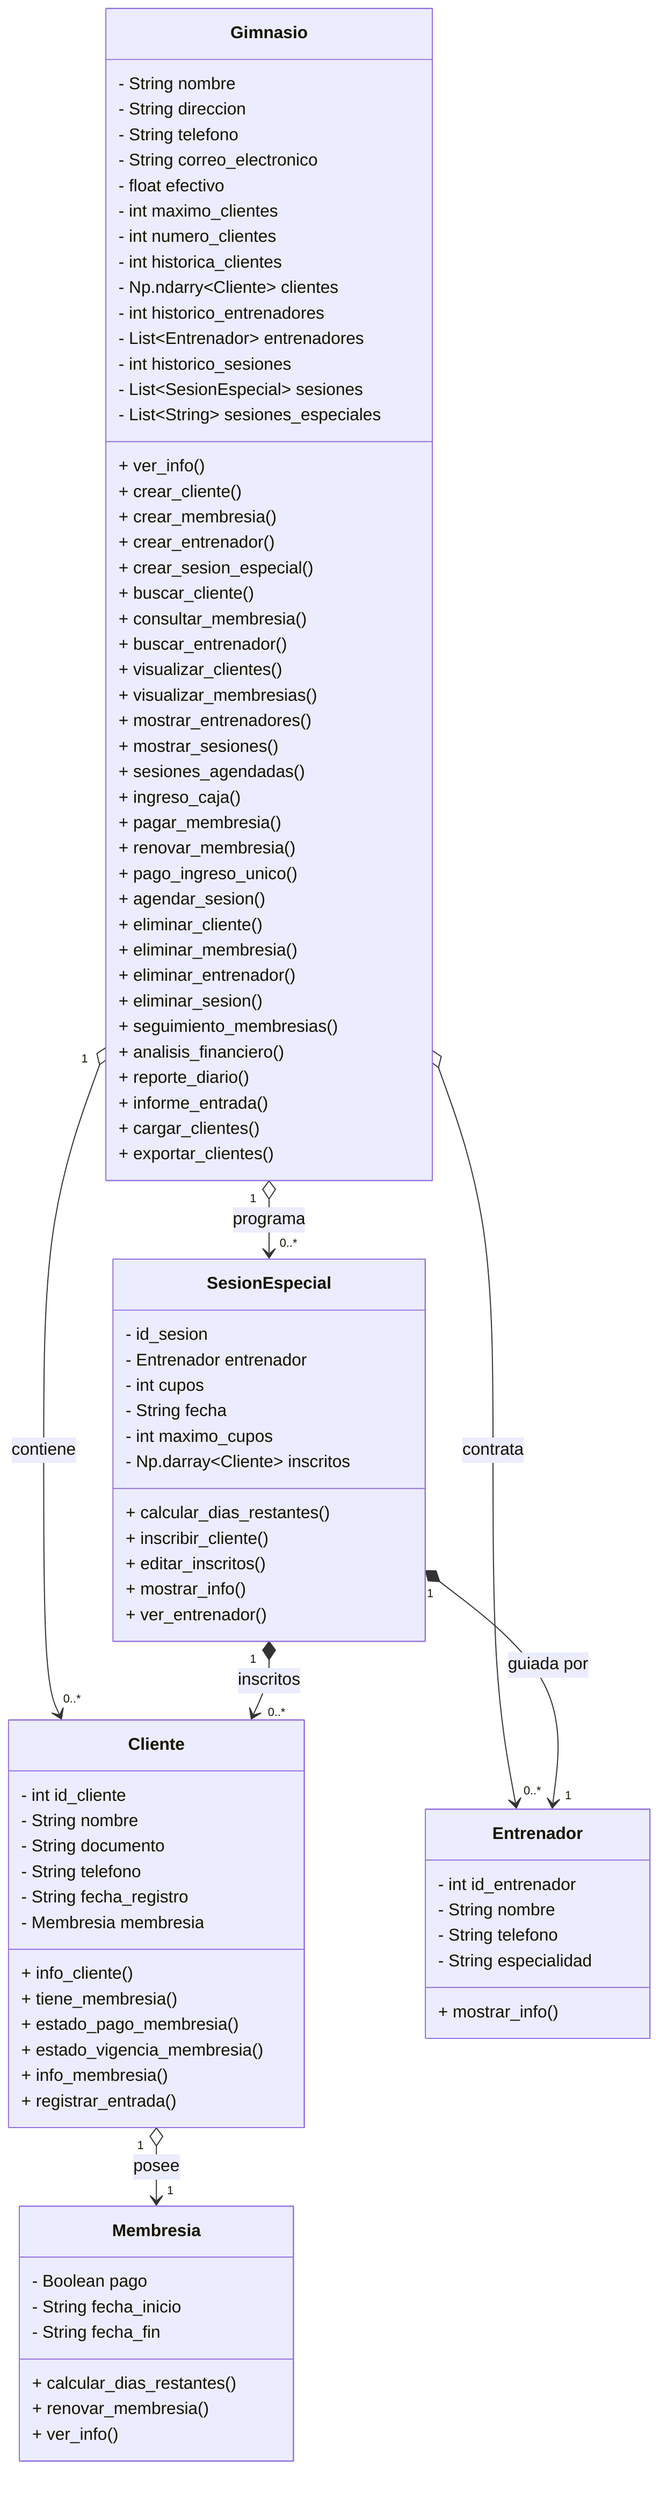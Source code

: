 classDiagram

%% =========================
%% SUBGRUPO: GIMNASIO Y SU ECOSISTEMA
%% =========================

class Gimnasio {
  %% <<Entidad Principal>>
  - String nombre
  - String direccion
  - String telefono
  - String correo_electronico

  - float efectivo

  - int maximo_clientes
  - int numero_clientes
  - int historica_clientes
  - Np.ndarry~Cliente~ clientes
  - int historico_entrenadores
  - List~Entrenador~ entrenadores
  - int historico_sesiones
  - List~SesionEspecial~ sesiones
  - List~String~ sesiones_especiales
  
  %% + get()
  + ver_info()

  %% Metodos de Creacion
  + crear_cliente()
  + crear_membresia()
  + crear_entrenador()
  + crear_sesion_especial()

  %% Metodos de Consulta (Busqueda y Visualizacion)
  + buscar_cliente()
  + consultar_membresia()
  + buscar_entrenador()
  + visualizar_clientes()
  + visualizar_membresias()
  + mostrar_entrenadores()
  + mostrar_sesiones()
  + sesiones_agendadas()

  %% Metdosos de Actualizacion (Modificacion)
  + ingreso_caja()
  + pagar_membresia()
  + renovar_membresia()
  + pago_ingreso_unico()
  + agendar_sesion()

  %% Metodos de Eliminacion
  + eliminar_cliente()
  + eliminar_membresia()
  + eliminar_entrenador()
  + eliminar_sesion()

  %% Metodos de Analisis y Reportes
  + seguimiento_membresias()
  + analisis_financiero()
  + reporte_diario()
  + informe_entrada()

  %% Metodos de Datos (Exportacion e Importacion)

  %% + exportar_datos_json()
  %% + cargar_datos_json()
  + cargar_clientes()
  + exportar_clientes()
  %% + cargar_entrenadores() %% Incompleto
  %% + exportar_entrenadores()
}

%% =========================
%% SUBGRUPO: CLIENTES Y MEMBRESÍAS
%% =========================

class Cliente {
  %% <<Usuario>>
  - int id_cliente
  - String nombre
  - String documento
  - String telefono
  - String fecha_registro

  - Membresia membresia 

  + info_cliente()
  + tiene_membresia()
  + estado_pago_membresia()
  + estado_vigencia_membresia()
  + info_membresia()
  + registrar_entrada()
}

class Membresia {
  %% <<Plan>>
  - Boolean pago
  - String fecha_inicio
  - String fecha_fin
  
  + calcular_dias_restantes()
  + renovar_membresia()
  + ver_info()
}

%% =========================
%% SUBGRUPO: ENTRENADORES Y SESIONES
%% =========================

class Entrenador {
  %% <<Personal>>
  - int id_entrenador
  - String nombre
  - String telefono
  - String especialidad

  + mostrar_info()
}

class SesionEspecial {
  %% <<Evento>>
  - id_sesion
  - Entrenador entrenador 
  - int cupos
  - String fecha
  - int maximo_cupos
  - Np.darray~Cliente~ inscritos
  
  + calcular_dias_restantes()
  + inscribir_cliente()
  + editar_inscritos()
  + mostrar_info()
  + ver_entrenador()
}

%% =========================
%% RELACIONES PRINCIPALES
%% =========================

%% Rombos vacios (composición):
%%    Las relaciones donde Gimnasio crea y destruye objetos.
%% Rombos rellenos (agregacion):
%%    Donde la clase tiene una referencia, pero no controla el ciclo de vida.

%% Composicion
Gimnasio "1" o--> "0..*" Cliente : contiene
%% Composicion
%% Gimnasio "1" o--> "0..*" Membresia : ofrece
%% Composicion
Gimnasio "1" o--> "0..*" Entrenador : contrata
%% Composicion
Gimnasio "1" o--> "0..*" SesionEspecial : programa
%% Composicion: Se cambio la relacion de agregacion a composicion
Cliente "1" o--> "1" Membresia : posee
%% Agregacion: Se cambio la relacion de composicion a agregacion
SesionEspecial "1" *--> "0..*" Cliente : inscritos 
%% Agregacion
SesionEspecial "1" *--> "1" Entrenador : guiada por